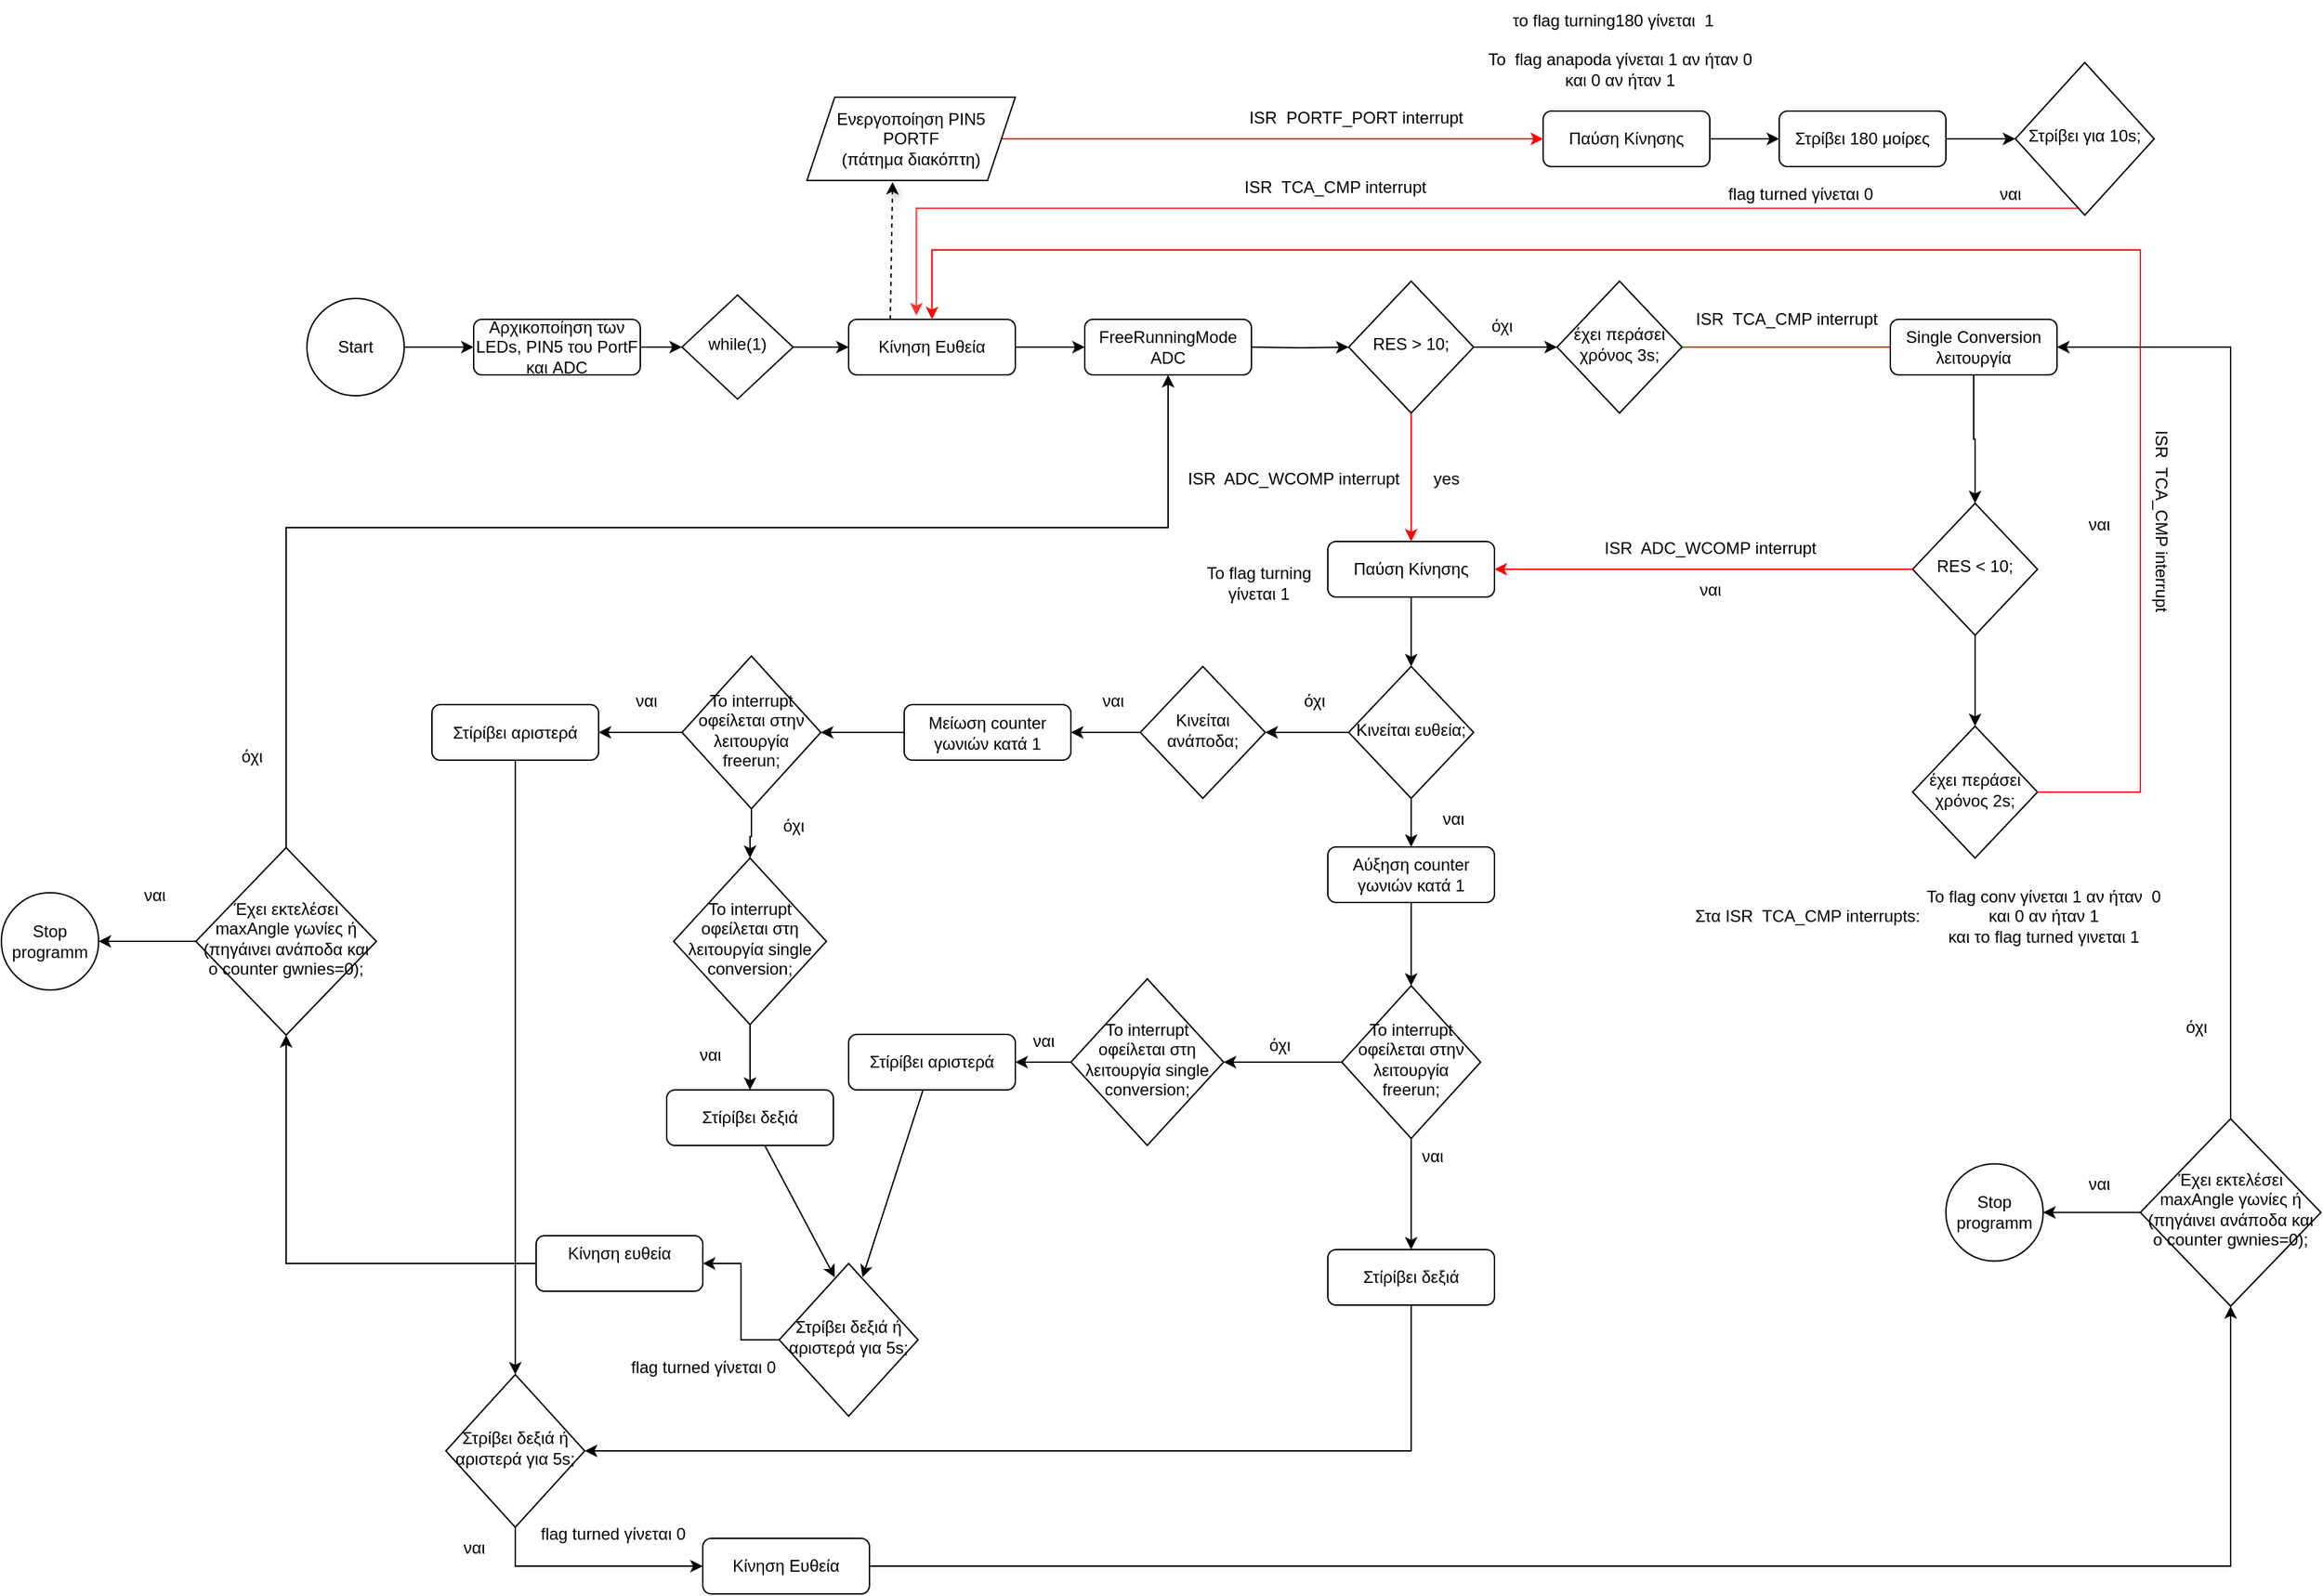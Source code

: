 <mxfile version="21.3.3" type="google">
  <diagram id="C5RBs43oDa-KdzZeNtuy" name="Page-1">
    <mxGraphModel grid="1" page="1" gridSize="10" guides="1" tooltips="1" connect="1" arrows="1" fold="1" pageScale="1" pageWidth="827" pageHeight="1169" math="0" shadow="0">
      <root>
        <mxCell id="WIyWlLk6GJQsqaUBKTNV-0" />
        <mxCell id="WIyWlLk6GJQsqaUBKTNV-1" parent="WIyWlLk6GJQsqaUBKTNV-0" />
        <mxCell id="C6LJLUUqIyaHrq4dWDmy-4" style="edgeStyle=orthogonalEdgeStyle;rounded=0;orthogonalLoop=1;jettySize=auto;html=1;exitX=1;exitY=0.5;exitDx=0;exitDy=0;" edge="1" parent="WIyWlLk6GJQsqaUBKTNV-1" source="WIyWlLk6GJQsqaUBKTNV-3" target="C6LJLUUqIyaHrq4dWDmy-2">
          <mxGeometry relative="1" as="geometry">
            <mxPoint x="330" y="100" as="targetPoint" />
          </mxGeometry>
        </mxCell>
        <mxCell id="WIyWlLk6GJQsqaUBKTNV-3" value="Αρχικοποίηση των LEDs, PIN5 του PortF και ADC" style="rounded=1;whiteSpace=wrap;html=1;fontSize=12;glass=0;strokeWidth=1;shadow=0;" vertex="1" parent="WIyWlLk6GJQsqaUBKTNV-1">
          <mxGeometry x="160" y="80" width="120" height="40" as="geometry" />
        </mxCell>
        <mxCell id="C6LJLUUqIyaHrq4dWDmy-26" value="" style="edgeStyle=orthogonalEdgeStyle;rounded=0;orthogonalLoop=1;jettySize=auto;html=1;" edge="1" parent="WIyWlLk6GJQsqaUBKTNV-1">
          <mxGeometry relative="1" as="geometry">
            <mxPoint x="550" y="100" as="sourcePoint" />
            <mxPoint x="600" y="100" as="targetPoint" />
          </mxGeometry>
        </mxCell>
        <mxCell id="13l5qrkYSoA4fVbRsCHJ-74" style="rounded=0;orthogonalLoop=1;jettySize=auto;html=1;exitX=0.25;exitY=0;exitDx=0;exitDy=0;entryX=0.411;entryY=1.018;entryDx=0;entryDy=0;entryPerimeter=0;shadow=1;dashed=1;" edge="1" parent="WIyWlLk6GJQsqaUBKTNV-1" source="flucwt-dqUH6lkM2mZYo-7" target="C6LJLUUqIyaHrq4dWDmy-20">
          <mxGeometry relative="1" as="geometry">
            <mxPoint x="660" y="80" as="sourcePoint" />
          </mxGeometry>
        </mxCell>
        <mxCell id="C6LJLUUqIyaHrq4dWDmy-1" style="edgeStyle=orthogonalEdgeStyle;rounded=0;orthogonalLoop=1;jettySize=auto;html=1;entryX=0;entryY=0.5;entryDx=0;entryDy=0;" edge="1" parent="WIyWlLk6GJQsqaUBKTNV-1" source="C6LJLUUqIyaHrq4dWDmy-0" target="WIyWlLk6GJQsqaUBKTNV-3">
          <mxGeometry relative="1" as="geometry" />
        </mxCell>
        <mxCell id="C6LJLUUqIyaHrq4dWDmy-0" value="Start" style="ellipse;whiteSpace=wrap;html=1;" vertex="1" parent="WIyWlLk6GJQsqaUBKTNV-1">
          <mxGeometry x="40" y="65" width="70" height="70" as="geometry" />
        </mxCell>
        <mxCell id="C6LJLUUqIyaHrq4dWDmy-11" value="" style="edgeStyle=orthogonalEdgeStyle;rounded=0;orthogonalLoop=1;jettySize=auto;html=1;" edge="1" parent="WIyWlLk6GJQsqaUBKTNV-1" source="C6LJLUUqIyaHrq4dWDmy-2">
          <mxGeometry relative="1" as="geometry">
            <mxPoint x="430" y="100" as="targetPoint" />
          </mxGeometry>
        </mxCell>
        <mxCell id="C6LJLUUqIyaHrq4dWDmy-2" value="while(1)" style="rhombus;whiteSpace=wrap;html=1;shadow=0;fontFamily=Helvetica;fontSize=12;align=center;strokeWidth=1;spacing=6;spacingTop=-4;" vertex="1" parent="WIyWlLk6GJQsqaUBKTNV-1">
          <mxGeometry x="310" y="62.5" width="80" height="75" as="geometry" />
        </mxCell>
        <mxCell id="13l5qrkYSoA4fVbRsCHJ-63" value="" style="edgeStyle=orthogonalEdgeStyle;rounded=0;orthogonalLoop=1;jettySize=auto;html=1;strokeColor=#FF0000;" edge="1" parent="WIyWlLk6GJQsqaUBKTNV-1" source="C6LJLUUqIyaHrq4dWDmy-12">
          <mxGeometry relative="1" as="geometry">
            <mxPoint x="1230" y="100" as="targetPoint" />
          </mxGeometry>
        </mxCell>
        <mxCell id="C6LJLUUqIyaHrq4dWDmy-12" value="έχει περάσει χρόνος 3s;" style="rhombus;whiteSpace=wrap;html=1;shadow=0;fontFamily=Helvetica;fontSize=12;align=center;strokeWidth=1;spacing=6;spacingTop=-4;" vertex="1" parent="WIyWlLk6GJQsqaUBKTNV-1">
          <mxGeometry x="940" y="52.5" width="90" height="95" as="geometry" />
        </mxCell>
        <mxCell id="13l5qrkYSoA4fVbRsCHJ-89" value="" style="edgeStyle=orthogonalEdgeStyle;rounded=0;orthogonalLoop=1;jettySize=auto;html=1;entryX=0;entryY=0.5;entryDx=0;entryDy=0;strokeColor=#FF0000;" edge="1" parent="WIyWlLk6GJQsqaUBKTNV-1" source="C6LJLUUqIyaHrq4dWDmy-20" target="13l5qrkYSoA4fVbRsCHJ-90">
          <mxGeometry relative="1" as="geometry">
            <mxPoint x="845" y="-50" as="targetPoint" />
          </mxGeometry>
        </mxCell>
        <mxCell id="C6LJLUUqIyaHrq4dWDmy-20" value="&lt;div&gt;Ενεργοποίηση PIN5&lt;/div&gt;&lt;div&gt;PΟRTF &lt;br&gt;&lt;/div&gt;&lt;div&gt;(πάτημα διακόπτη)&lt;br&gt;&lt;/div&gt;" style="shape=parallelogram;perimeter=parallelogramPerimeter;whiteSpace=wrap;html=1;fixedSize=1;" vertex="1" parent="WIyWlLk6GJQsqaUBKTNV-1">
          <mxGeometry x="400" y="-80" width="150" height="60" as="geometry" />
        </mxCell>
        <mxCell id="C6LJLUUqIyaHrq4dWDmy-29" value="" style="edgeStyle=orthogonalEdgeStyle;rounded=0;orthogonalLoop=1;jettySize=auto;html=1;" edge="1" parent="WIyWlLk6GJQsqaUBKTNV-1" target="C6LJLUUqIyaHrq4dWDmy-28">
          <mxGeometry relative="1" as="geometry">
            <mxPoint x="720" y="100" as="sourcePoint" />
          </mxGeometry>
        </mxCell>
        <mxCell id="C6LJLUUqIyaHrq4dWDmy-30" value="" style="edgeStyle=orthogonalEdgeStyle;rounded=0;orthogonalLoop=1;jettySize=auto;html=1;" edge="1" parent="WIyWlLk6GJQsqaUBKTNV-1" source="C6LJLUUqIyaHrq4dWDmy-28" target="C6LJLUUqIyaHrq4dWDmy-12">
          <mxGeometry relative="1" as="geometry" />
        </mxCell>
        <mxCell id="C6LJLUUqIyaHrq4dWDmy-36" value="" style="edgeStyle=orthogonalEdgeStyle;rounded=0;orthogonalLoop=1;jettySize=auto;html=1;strokeColor=#FF0000;" edge="1" parent="WIyWlLk6GJQsqaUBKTNV-1" source="C6LJLUUqIyaHrq4dWDmy-28" target="C6LJLUUqIyaHrq4dWDmy-35">
          <mxGeometry relative="1" as="geometry" />
        </mxCell>
        <mxCell id="C6LJLUUqIyaHrq4dWDmy-28" value="RES &amp;gt; 10;" style="rhombus;whiteSpace=wrap;html=1;shadow=0;fontFamily=Helvetica;fontSize=12;align=center;strokeWidth=1;spacing=6;spacingTop=-4;" vertex="1" parent="WIyWlLk6GJQsqaUBKTNV-1">
          <mxGeometry x="790" y="52.5" width="90" height="95" as="geometry" />
        </mxCell>
        <mxCell id="C6LJLUUqIyaHrq4dWDmy-31" value="όχι" style="text;html=1;align=center;verticalAlign=middle;resizable=0;points=[];autosize=1;strokeColor=none;fillColor=none;" vertex="1" parent="WIyWlLk6GJQsqaUBKTNV-1">
          <mxGeometry x="880" y="70" width="40" height="30" as="geometry" />
        </mxCell>
        <mxCell id="C6LJLUUqIyaHrq4dWDmy-39" value="" style="edgeStyle=orthogonalEdgeStyle;rounded=0;orthogonalLoop=1;jettySize=auto;html=1;" edge="1" parent="WIyWlLk6GJQsqaUBKTNV-1" source="C6LJLUUqIyaHrq4dWDmy-35" target="C6LJLUUqIyaHrq4dWDmy-38">
          <mxGeometry relative="1" as="geometry" />
        </mxCell>
        <mxCell id="C6LJLUUqIyaHrq4dWDmy-35" value="Παύση Κίνησης" style="rounded=1;whiteSpace=wrap;html=1;fontSize=12;glass=0;strokeWidth=1;shadow=0;" vertex="1" parent="WIyWlLk6GJQsqaUBKTNV-1">
          <mxGeometry x="775" y="240" width="120" height="40" as="geometry" />
        </mxCell>
        <mxCell id="C6LJLUUqIyaHrq4dWDmy-37" value="ISR&amp;nbsp; ADC_WCOMP interrupt" style="text;html=1;align=center;verticalAlign=middle;resizable=0;points=[];autosize=1;strokeColor=none;fillColor=none;" vertex="1" parent="WIyWlLk6GJQsqaUBKTNV-1">
          <mxGeometry x="660" y="180" width="180" height="30" as="geometry" />
        </mxCell>
        <mxCell id="C6LJLUUqIyaHrq4dWDmy-46" value="" style="edgeStyle=orthogonalEdgeStyle;rounded=0;orthogonalLoop=1;jettySize=auto;html=1;" edge="1" parent="WIyWlLk6GJQsqaUBKTNV-1" source="C6LJLUUqIyaHrq4dWDmy-38" target="C6LJLUUqIyaHrq4dWDmy-45">
          <mxGeometry relative="1" as="geometry" />
        </mxCell>
        <mxCell id="13l5qrkYSoA4fVbRsCHJ-51" value="" style="edgeStyle=orthogonalEdgeStyle;rounded=0;orthogonalLoop=1;jettySize=auto;html=1;" edge="1" parent="WIyWlLk6GJQsqaUBKTNV-1" source="C6LJLUUqIyaHrq4dWDmy-38" target="13l5qrkYSoA4fVbRsCHJ-41">
          <mxGeometry relative="1" as="geometry" />
        </mxCell>
        <mxCell id="C6LJLUUqIyaHrq4dWDmy-38" value="Κινείται ευθεία;" style="rhombus;whiteSpace=wrap;html=1;shadow=0;fontFamily=Helvetica;fontSize=12;align=center;strokeWidth=1;spacing=6;spacingTop=-4;" vertex="1" parent="WIyWlLk6GJQsqaUBKTNV-1">
          <mxGeometry x="790" y="330" width="90" height="95" as="geometry" />
        </mxCell>
        <mxCell id="13l5qrkYSoA4fVbRsCHJ-0" value="" style="edgeStyle=orthogonalEdgeStyle;rounded=0;orthogonalLoop=1;jettySize=auto;html=1;" edge="1" parent="WIyWlLk6GJQsqaUBKTNV-1" source="C6LJLUUqIyaHrq4dWDmy-45" target="C6LJLUUqIyaHrq4dWDmy-50">
          <mxGeometry relative="1" as="geometry" />
        </mxCell>
        <mxCell id="C6LJLUUqIyaHrq4dWDmy-45" value="Αύξηση counter γωνιών κατά 1" style="rounded=1;whiteSpace=wrap;html=1;fontSize=12;glass=0;strokeWidth=1;shadow=0;" vertex="1" parent="WIyWlLk6GJQsqaUBKTNV-1">
          <mxGeometry x="775" y="460" width="120" height="40" as="geometry" />
        </mxCell>
        <mxCell id="C6LJLUUqIyaHrq4dWDmy-49" value="ναι" style="text;html=1;align=center;verticalAlign=middle;resizable=0;points=[];autosize=1;strokeColor=none;fillColor=none;" vertex="1" parent="WIyWlLk6GJQsqaUBKTNV-1">
          <mxGeometry x="600" y="340" width="40" height="30" as="geometry" />
        </mxCell>
        <mxCell id="13l5qrkYSoA4fVbRsCHJ-2" value="" style="edgeStyle=orthogonalEdgeStyle;rounded=0;orthogonalLoop=1;jettySize=auto;html=1;" edge="1" parent="WIyWlLk6GJQsqaUBKTNV-1" source="C6LJLUUqIyaHrq4dWDmy-50" target="13l5qrkYSoA4fVbRsCHJ-1">
          <mxGeometry relative="1" as="geometry" />
        </mxCell>
        <mxCell id="13l5qrkYSoA4fVbRsCHJ-5" value="" style="edgeStyle=orthogonalEdgeStyle;rounded=0;orthogonalLoop=1;jettySize=auto;html=1;" edge="1" parent="WIyWlLk6GJQsqaUBKTNV-1" source="C6LJLUUqIyaHrq4dWDmy-50" target="13l5qrkYSoA4fVbRsCHJ-4">
          <mxGeometry relative="1" as="geometry" />
        </mxCell>
        <mxCell id="C6LJLUUqIyaHrq4dWDmy-50" value="To interrupt οφείλεται στην λειτουργία freerun;" style="rhombus;whiteSpace=wrap;html=1;shadow=0;fontFamily=Helvetica;fontSize=12;align=center;strokeWidth=1;spacing=6;spacingTop=-4;" vertex="1" parent="WIyWlLk6GJQsqaUBKTNV-1">
          <mxGeometry x="785" y="560" width="100" height="110" as="geometry" />
        </mxCell>
        <mxCell id="flucwt-dqUH6lkM2mZYo-15" style="edgeStyle=orthogonalEdgeStyle;rounded=0;orthogonalLoop=1;jettySize=auto;html=1;entryX=1;entryY=0.5;entryDx=0;entryDy=0;" edge="1" parent="WIyWlLk6GJQsqaUBKTNV-1" source="13l5qrkYSoA4fVbRsCHJ-1" target="13l5qrkYSoA4fVbRsCHJ-75">
          <mxGeometry relative="1" as="geometry">
            <Array as="points">
              <mxPoint x="835" y="895" />
            </Array>
          </mxGeometry>
        </mxCell>
        <mxCell id="13l5qrkYSoA4fVbRsCHJ-1" value="Στίρίβει δεξιά " style="rounded=1;whiteSpace=wrap;html=1;fontSize=12;glass=0;strokeWidth=1;shadow=0;" vertex="1" parent="WIyWlLk6GJQsqaUBKTNV-1">
          <mxGeometry x="775" y="750" width="120" height="40" as="geometry" />
        </mxCell>
        <mxCell id="13l5qrkYSoA4fVbRsCHJ-3" value="ναι" style="text;html=1;align=center;verticalAlign=middle;resizable=0;points=[];autosize=1;strokeColor=none;fillColor=none;" vertex="1" parent="WIyWlLk6GJQsqaUBKTNV-1">
          <mxGeometry x="830" y="668" width="40" height="30" as="geometry" />
        </mxCell>
        <mxCell id="13l5qrkYSoA4fVbRsCHJ-8" value="" style="edgeStyle=orthogonalEdgeStyle;rounded=0;orthogonalLoop=1;jettySize=auto;html=1;" edge="1" parent="WIyWlLk6GJQsqaUBKTNV-1" source="13l5qrkYSoA4fVbRsCHJ-4" target="13l5qrkYSoA4fVbRsCHJ-7">
          <mxGeometry relative="1" as="geometry" />
        </mxCell>
        <mxCell id="13l5qrkYSoA4fVbRsCHJ-4" value="Το interrupt οφείλεται στη λειτουργία single conversion;" style="rhombus;whiteSpace=wrap;html=1;shadow=0;fontFamily=Helvetica;fontSize=12;align=center;strokeWidth=1;spacing=6;spacingTop=-4;" vertex="1" parent="WIyWlLk6GJQsqaUBKTNV-1">
          <mxGeometry x="590" y="555" width="110" height="120" as="geometry" />
        </mxCell>
        <mxCell id="13l5qrkYSoA4fVbRsCHJ-6" value="όχι" style="text;html=1;align=center;verticalAlign=middle;resizable=0;points=[];autosize=1;strokeColor=none;fillColor=none;" vertex="1" parent="WIyWlLk6GJQsqaUBKTNV-1">
          <mxGeometry x="720" y="588" width="40" height="30" as="geometry" />
        </mxCell>
        <mxCell id="flucwt-dqUH6lkM2mZYo-2" style="rounded=0;orthogonalLoop=1;jettySize=auto;html=1;" edge="1" parent="WIyWlLk6GJQsqaUBKTNV-1" source="13l5qrkYSoA4fVbRsCHJ-7">
          <mxGeometry relative="1" as="geometry">
            <mxPoint x="440" y="770" as="targetPoint" />
          </mxGeometry>
        </mxCell>
        <mxCell id="13l5qrkYSoA4fVbRsCHJ-7" value="Στίρίβει αριστερά " style="rounded=1;whiteSpace=wrap;html=1;fontSize=12;glass=0;strokeWidth=1;shadow=0;" vertex="1" parent="WIyWlLk6GJQsqaUBKTNV-1">
          <mxGeometry x="430" y="595" width="120" height="40" as="geometry" />
        </mxCell>
        <mxCell id="13l5qrkYSoA4fVbRsCHJ-33" value="όχι" style="text;html=1;align=center;verticalAlign=middle;resizable=0;points=[];autosize=1;strokeColor=none;fillColor=none;" vertex="1" parent="WIyWlLk6GJQsqaUBKTNV-1">
          <mxGeometry x="370" y="430" width="40" height="30" as="geometry" />
        </mxCell>
        <mxCell id="13l5qrkYSoA4fVbRsCHJ-34" value="ναι" style="text;html=1;align=center;verticalAlign=middle;resizable=0;points=[];autosize=1;strokeColor=none;fillColor=none;" vertex="1" parent="WIyWlLk6GJQsqaUBKTNV-1">
          <mxGeometry x="310" y="595" width="40" height="30" as="geometry" />
        </mxCell>
        <mxCell id="13l5qrkYSoA4fVbRsCHJ-35" value="ναι" style="text;html=1;align=center;verticalAlign=middle;resizable=0;points=[];autosize=1;strokeColor=none;fillColor=none;" vertex="1" parent="WIyWlLk6GJQsqaUBKTNV-1">
          <mxGeometry x="550" y="585" width="40" height="30" as="geometry" />
        </mxCell>
        <mxCell id="13l5qrkYSoA4fVbRsCHJ-53" value="" style="edgeStyle=orthogonalEdgeStyle;rounded=0;orthogonalLoop=1;jettySize=auto;html=1;" edge="1" parent="WIyWlLk6GJQsqaUBKTNV-1" source="13l5qrkYSoA4fVbRsCHJ-41" target="13l5qrkYSoA4fVbRsCHJ-43">
          <mxGeometry relative="1" as="geometry" />
        </mxCell>
        <mxCell id="13l5qrkYSoA4fVbRsCHJ-41" value="Κινείται ανάποδα;" style="rhombus;whiteSpace=wrap;html=1;shadow=0;fontFamily=Helvetica;fontSize=12;align=center;strokeWidth=1;spacing=6;spacingTop=-4;" vertex="1" parent="WIyWlLk6GJQsqaUBKTNV-1">
          <mxGeometry x="640" y="330" width="90" height="95" as="geometry" />
        </mxCell>
        <mxCell id="13l5qrkYSoA4fVbRsCHJ-42" value="όχι" style="text;html=1;align=center;verticalAlign=middle;resizable=0;points=[];autosize=1;strokeColor=none;fillColor=none;" vertex="1" parent="WIyWlLk6GJQsqaUBKTNV-1">
          <mxGeometry x="745" y="340" width="40" height="30" as="geometry" />
        </mxCell>
        <mxCell id="13l5qrkYSoA4fVbRsCHJ-54" value="" style="edgeStyle=orthogonalEdgeStyle;rounded=0;orthogonalLoop=1;jettySize=auto;html=1;" edge="1" parent="WIyWlLk6GJQsqaUBKTNV-1" source="13l5qrkYSoA4fVbRsCHJ-43" target="13l5qrkYSoA4fVbRsCHJ-44">
          <mxGeometry relative="1" as="geometry" />
        </mxCell>
        <mxCell id="13l5qrkYSoA4fVbRsCHJ-43" value="Μείωση counter γωνιών κατά 1" style="rounded=1;whiteSpace=wrap;html=1;fontSize=12;glass=0;strokeWidth=1;shadow=0;" vertex="1" parent="WIyWlLk6GJQsqaUBKTNV-1">
          <mxGeometry x="470" y="357.5" width="120" height="40" as="geometry" />
        </mxCell>
        <mxCell id="13l5qrkYSoA4fVbRsCHJ-55" value="" style="edgeStyle=orthogonalEdgeStyle;rounded=0;orthogonalLoop=1;jettySize=auto;html=1;" edge="1" parent="WIyWlLk6GJQsqaUBKTNV-1" source="13l5qrkYSoA4fVbRsCHJ-44" target="13l5qrkYSoA4fVbRsCHJ-46">
          <mxGeometry relative="1" as="geometry" />
        </mxCell>
        <mxCell id="13l5qrkYSoA4fVbRsCHJ-57" value="" style="edgeStyle=orthogonalEdgeStyle;rounded=0;orthogonalLoop=1;jettySize=auto;html=1;" edge="1" parent="WIyWlLk6GJQsqaUBKTNV-1" source="13l5qrkYSoA4fVbRsCHJ-44" target="13l5qrkYSoA4fVbRsCHJ-45">
          <mxGeometry relative="1" as="geometry" />
        </mxCell>
        <mxCell id="13l5qrkYSoA4fVbRsCHJ-44" value="To interrupt οφείλεται στην λειτουργία freerun;" style="rhombus;whiteSpace=wrap;html=1;shadow=0;fontFamily=Helvetica;fontSize=12;align=center;strokeWidth=1;spacing=6;spacingTop=-4;" vertex="1" parent="WIyWlLk6GJQsqaUBKTNV-1">
          <mxGeometry x="310" y="322.5" width="100" height="110" as="geometry" />
        </mxCell>
        <mxCell id="flucwt-dqUH6lkM2mZYo-9" style="edgeStyle=orthogonalEdgeStyle;rounded=0;orthogonalLoop=1;jettySize=auto;html=1;entryX=0.5;entryY=0;entryDx=0;entryDy=0;" edge="1" parent="WIyWlLk6GJQsqaUBKTNV-1" source="13l5qrkYSoA4fVbRsCHJ-45" target="13l5qrkYSoA4fVbRsCHJ-75">
          <mxGeometry relative="1" as="geometry">
            <mxPoint x="190" y="770" as="targetPoint" />
          </mxGeometry>
        </mxCell>
        <mxCell id="13l5qrkYSoA4fVbRsCHJ-45" value="Στίρίβει αριστερά " style="rounded=1;whiteSpace=wrap;html=1;fontSize=12;glass=0;strokeWidth=1;shadow=0;" vertex="1" parent="WIyWlLk6GJQsqaUBKTNV-1">
          <mxGeometry x="130" y="357.5" width="120" height="40" as="geometry" />
        </mxCell>
        <mxCell id="13l5qrkYSoA4fVbRsCHJ-56" value="" style="edgeStyle=orthogonalEdgeStyle;rounded=0;orthogonalLoop=1;jettySize=auto;html=1;" edge="1" parent="WIyWlLk6GJQsqaUBKTNV-1" source="13l5qrkYSoA4fVbRsCHJ-46" target="13l5qrkYSoA4fVbRsCHJ-47">
          <mxGeometry relative="1" as="geometry" />
        </mxCell>
        <mxCell id="13l5qrkYSoA4fVbRsCHJ-46" value="Το interrupt οφείλεται στη λειτουργία single conversion;" style="rhombus;whiteSpace=wrap;html=1;shadow=0;fontFamily=Helvetica;fontSize=12;align=center;strokeWidth=1;spacing=6;spacingTop=-4;" vertex="1" parent="WIyWlLk6GJQsqaUBKTNV-1">
          <mxGeometry x="304" y="468" width="110" height="120" as="geometry" />
        </mxCell>
        <mxCell id="13l5qrkYSoA4fVbRsCHJ-79" value="" style="rounded=0;orthogonalLoop=1;jettySize=auto;html=1;" edge="1" parent="WIyWlLk6GJQsqaUBKTNV-1" source="13l5qrkYSoA4fVbRsCHJ-47">
          <mxGeometry relative="1" as="geometry">
            <mxPoint x="420" y="770" as="targetPoint" />
          </mxGeometry>
        </mxCell>
        <mxCell id="13l5qrkYSoA4fVbRsCHJ-47" value="Στίρίβει δεξιά " style="rounded=1;whiteSpace=wrap;html=1;fontSize=12;glass=0;strokeWidth=1;shadow=0;" vertex="1" parent="WIyWlLk6GJQsqaUBKTNV-1">
          <mxGeometry x="299" y="635" width="120" height="40" as="geometry" />
        </mxCell>
        <mxCell id="13l5qrkYSoA4fVbRsCHJ-58" value="ναι" style="text;html=1;align=center;verticalAlign=middle;resizable=0;points=[];autosize=1;strokeColor=none;fillColor=none;" vertex="1" parent="WIyWlLk6GJQsqaUBKTNV-1">
          <mxGeometry x="264" y="340" width="40" height="30" as="geometry" />
        </mxCell>
        <mxCell id="13l5qrkYSoA4fVbRsCHJ-59" value="ναι" style="text;html=1;align=center;verticalAlign=middle;resizable=0;points=[];autosize=1;strokeColor=none;fillColor=none;" vertex="1" parent="WIyWlLk6GJQsqaUBKTNV-1">
          <mxGeometry x="845" y="425" width="40" height="30" as="geometry" />
        </mxCell>
        <mxCell id="13l5qrkYSoA4fVbRsCHJ-60" value="ISR&amp;nbsp; TCA_CMP interrupt" style="text;html=1;align=center;verticalAlign=middle;resizable=0;points=[];autosize=1;strokeColor=none;fillColor=none;" vertex="1" parent="WIyWlLk6GJQsqaUBKTNV-1">
          <mxGeometry x="1030" y="65" width="150" height="30" as="geometry" />
        </mxCell>
        <mxCell id="13l5qrkYSoA4fVbRsCHJ-66" value="" style="edgeStyle=orthogonalEdgeStyle;rounded=0;orthogonalLoop=1;jettySize=auto;html=1;" edge="1" parent="WIyWlLk6GJQsqaUBKTNV-1" source="13l5qrkYSoA4fVbRsCHJ-64" target="13l5qrkYSoA4fVbRsCHJ-65">
          <mxGeometry relative="1" as="geometry" />
        </mxCell>
        <mxCell id="13l5qrkYSoA4fVbRsCHJ-64" value="Single Conversion λειτουργία" style="rounded=1;whiteSpace=wrap;html=1;fontSize=12;glass=0;strokeWidth=1;shadow=0;" vertex="1" parent="WIyWlLk6GJQsqaUBKTNV-1">
          <mxGeometry x="1180" y="80" width="120" height="40" as="geometry" />
        </mxCell>
        <mxCell id="13l5qrkYSoA4fVbRsCHJ-67" style="edgeStyle=orthogonalEdgeStyle;rounded=0;orthogonalLoop=1;jettySize=auto;html=1;entryX=1;entryY=0.5;entryDx=0;entryDy=0;strokeColor=#FF0000;" edge="1" parent="WIyWlLk6GJQsqaUBKTNV-1" source="13l5qrkYSoA4fVbRsCHJ-65" target="C6LJLUUqIyaHrq4dWDmy-35">
          <mxGeometry relative="1" as="geometry" />
        </mxCell>
        <mxCell id="13l5qrkYSoA4fVbRsCHJ-84" style="edgeStyle=orthogonalEdgeStyle;rounded=0;orthogonalLoop=1;jettySize=auto;html=1;entryX=0.5;entryY=0;entryDx=0;entryDy=0;" edge="1" parent="WIyWlLk6GJQsqaUBKTNV-1" source="13l5qrkYSoA4fVbRsCHJ-65" target="13l5qrkYSoA4fVbRsCHJ-85">
          <mxGeometry relative="1" as="geometry">
            <mxPoint x="1241" y="400" as="targetPoint" />
          </mxGeometry>
        </mxCell>
        <mxCell id="13l5qrkYSoA4fVbRsCHJ-65" value="RES &amp;lt; 10;" style="rhombus;whiteSpace=wrap;html=1;shadow=0;fontFamily=Helvetica;fontSize=12;align=center;strokeWidth=1;spacing=6;spacingTop=-4;" vertex="1" parent="WIyWlLk6GJQsqaUBKTNV-1">
          <mxGeometry x="1196" y="212.5" width="90" height="95" as="geometry" />
        </mxCell>
        <mxCell id="13l5qrkYSoA4fVbRsCHJ-68" value="ISR&amp;nbsp; ADC_WCOMP interrupt" style="text;html=1;align=center;verticalAlign=middle;resizable=0;points=[];autosize=1;strokeColor=none;fillColor=none;" vertex="1" parent="WIyWlLk6GJQsqaUBKTNV-1">
          <mxGeometry x="960" y="230" width="180" height="30" as="geometry" />
        </mxCell>
        <mxCell id="13l5qrkYSoA4fVbRsCHJ-69" value="ναι" style="text;html=1;align=center;verticalAlign=middle;resizable=0;points=[];autosize=1;strokeColor=none;fillColor=none;" vertex="1" parent="WIyWlLk6GJQsqaUBKTNV-1">
          <mxGeometry x="1030" y="260" width="40" height="30" as="geometry" />
        </mxCell>
        <mxCell id="13l5qrkYSoA4fVbRsCHJ-70" value="yes" style="text;html=1;align=center;verticalAlign=middle;resizable=0;points=[];autosize=1;strokeColor=none;fillColor=none;" vertex="1" parent="WIyWlLk6GJQsqaUBKTNV-1">
          <mxGeometry x="840" y="180" width="40" height="30" as="geometry" />
        </mxCell>
        <mxCell id="13l5qrkYSoA4fVbRsCHJ-71" value="ναι" style="text;html=1;align=center;verticalAlign=middle;resizable=0;points=[];autosize=1;strokeColor=none;fillColor=none;" vertex="1" parent="WIyWlLk6GJQsqaUBKTNV-1">
          <mxGeometry x="1310" y="212.5" width="40" height="30" as="geometry" />
        </mxCell>
        <mxCell id="flucwt-dqUH6lkM2mZYo-21" style="edgeStyle=orthogonalEdgeStyle;rounded=0;orthogonalLoop=1;jettySize=auto;html=1;exitX=0.5;exitY=1;exitDx=0;exitDy=0;entryX=0;entryY=0.5;entryDx=0;entryDy=0;" edge="1" parent="WIyWlLk6GJQsqaUBKTNV-1" source="13l5qrkYSoA4fVbRsCHJ-75" target="flucwt-dqUH6lkM2mZYo-19">
          <mxGeometry relative="1" as="geometry" />
        </mxCell>
        <mxCell id="13l5qrkYSoA4fVbRsCHJ-75" value="Στρίβει δεξιά ή αριστερά για 5s;" style="rhombus;whiteSpace=wrap;html=1;shadow=0;fontFamily=Helvetica;fontSize=12;align=center;strokeWidth=1;spacing=6;spacingTop=-4;" vertex="1" parent="WIyWlLk6GJQsqaUBKTNV-1">
          <mxGeometry x="140" y="840" width="100" height="110" as="geometry" />
        </mxCell>
        <mxCell id="13l5qrkYSoA4fVbRsCHJ-86" style="edgeStyle=orthogonalEdgeStyle;rounded=0;orthogonalLoop=1;jettySize=auto;html=1;exitX=1;exitY=0.5;exitDx=0;exitDy=0;entryX=0.5;entryY=0;entryDx=0;entryDy=0;strokeColor=#FF0000;" edge="1" parent="WIyWlLk6GJQsqaUBKTNV-1" source="13l5qrkYSoA4fVbRsCHJ-85">
          <mxGeometry relative="1" as="geometry">
            <Array as="points">
              <mxPoint x="1360" y="421" />
              <mxPoint x="1360" y="30" />
              <mxPoint x="490" y="30" />
            </Array>
            <mxPoint x="490" y="80" as="targetPoint" />
          </mxGeometry>
        </mxCell>
        <mxCell id="13l5qrkYSoA4fVbRsCHJ-85" value="έχει περάσει χρόνος 2s;" style="rhombus;whiteSpace=wrap;html=1;shadow=0;fontFamily=Helvetica;fontSize=12;align=center;strokeWidth=1;spacing=6;spacingTop=-4;" vertex="1" parent="WIyWlLk6GJQsqaUBKTNV-1">
          <mxGeometry x="1196" y="373" width="90" height="95" as="geometry" />
        </mxCell>
        <mxCell id="13l5qrkYSoA4fVbRsCHJ-87" value="ISR&amp;nbsp; TCA_CMP interrupt" style="text;html=1;align=center;verticalAlign=middle;resizable=0;points=[];autosize=1;strokeColor=none;fillColor=none;rotation=90;" vertex="1" parent="WIyWlLk6GJQsqaUBKTNV-1">
          <mxGeometry x="1300" y="210" width="150" height="30" as="geometry" />
        </mxCell>
        <mxCell id="13l5qrkYSoA4fVbRsCHJ-93" style="edgeStyle=orthogonalEdgeStyle;rounded=0;orthogonalLoop=1;jettySize=auto;html=1;entryX=0;entryY=0.5;entryDx=0;entryDy=0;" edge="1" parent="WIyWlLk6GJQsqaUBKTNV-1" source="13l5qrkYSoA4fVbRsCHJ-90" target="13l5qrkYSoA4fVbRsCHJ-94">
          <mxGeometry relative="1" as="geometry">
            <mxPoint x="1200" y="-50" as="targetPoint" />
          </mxGeometry>
        </mxCell>
        <mxCell id="13l5qrkYSoA4fVbRsCHJ-90" value="Παύση Κίνησης" style="rounded=1;whiteSpace=wrap;html=1;fontSize=12;glass=0;strokeWidth=1;shadow=0;" vertex="1" parent="WIyWlLk6GJQsqaUBKTNV-1">
          <mxGeometry x="930" y="-70" width="120" height="40" as="geometry" />
        </mxCell>
        <mxCell id="13l5qrkYSoA4fVbRsCHJ-91" value="ISR&amp;nbsp; PORTF_PORT interrupt" style="text;html=1;align=center;verticalAlign=middle;resizable=0;points=[];autosize=1;strokeColor=none;fillColor=none;" vertex="1" parent="WIyWlLk6GJQsqaUBKTNV-1">
          <mxGeometry x="705" y="-80" width="180" height="30" as="geometry" />
        </mxCell>
        <mxCell id="13l5qrkYSoA4fVbRsCHJ-95" style="edgeStyle=orthogonalEdgeStyle;rounded=0;orthogonalLoop=1;jettySize=auto;html=1;entryX=0;entryY=0.5;entryDx=0;entryDy=0;" edge="1" parent="WIyWlLk6GJQsqaUBKTNV-1" source="13l5qrkYSoA4fVbRsCHJ-94" target="13l5qrkYSoA4fVbRsCHJ-96">
          <mxGeometry relative="1" as="geometry">
            <mxPoint x="1280" y="-50" as="targetPoint" />
          </mxGeometry>
        </mxCell>
        <mxCell id="13l5qrkYSoA4fVbRsCHJ-94" value="Στρίβει 180 μοίρες" style="rounded=1;whiteSpace=wrap;html=1;fontSize=12;glass=0;strokeWidth=1;shadow=0;" vertex="1" parent="WIyWlLk6GJQsqaUBKTNV-1">
          <mxGeometry x="1100" y="-70" width="120" height="40" as="geometry" />
        </mxCell>
        <mxCell id="13l5qrkYSoA4fVbRsCHJ-97" style="edgeStyle=orthogonalEdgeStyle;rounded=0;orthogonalLoop=1;jettySize=auto;html=1;entryX=0.406;entryY=-0.069;entryDx=0;entryDy=0;entryPerimeter=0;fillColor=#FF3333;strokeColor=#FF3333;" edge="1" parent="WIyWlLk6GJQsqaUBKTNV-1" source="13l5qrkYSoA4fVbRsCHJ-96" target="flucwt-dqUH6lkM2mZYo-7">
          <mxGeometry relative="1" as="geometry">
            <Array as="points">
              <mxPoint x="479" />
            </Array>
            <mxPoint x="690" y="50" as="targetPoint" />
          </mxGeometry>
        </mxCell>
        <mxCell id="13l5qrkYSoA4fVbRsCHJ-96" value="Στρίβει για 10s;" style="rhombus;whiteSpace=wrap;html=1;shadow=0;fontFamily=Helvetica;fontSize=12;align=center;strokeWidth=1;spacing=6;spacingTop=-4;" vertex="1" parent="WIyWlLk6GJQsqaUBKTNV-1">
          <mxGeometry x="1270" y="-105" width="100" height="110" as="geometry" />
        </mxCell>
        <mxCell id="13l5qrkYSoA4fVbRsCHJ-99" value="ναι" style="text;html=1;align=center;verticalAlign=middle;resizable=0;points=[];autosize=1;strokeColor=none;fillColor=none;" vertex="1" parent="WIyWlLk6GJQsqaUBKTNV-1">
          <mxGeometry x="1246" y="-25" width="40" height="30" as="geometry" />
        </mxCell>
        <mxCell id="flucwt-dqUH6lkM2mZYo-14" style="edgeStyle=orthogonalEdgeStyle;rounded=0;orthogonalLoop=1;jettySize=auto;html=1;entryX=1;entryY=0.5;entryDx=0;entryDy=0;" edge="1" parent="WIyWlLk6GJQsqaUBKTNV-1" source="flucwt-dqUH6lkM2mZYo-0" target="flucwt-dqUH6lkM2mZYo-13">
          <mxGeometry relative="1" as="geometry" />
        </mxCell>
        <mxCell id="flucwt-dqUH6lkM2mZYo-0" value="Στρίβει δεξιά ή αριστερά για 5s;" style="rhombus;whiteSpace=wrap;html=1;shadow=0;fontFamily=Helvetica;fontSize=12;align=center;strokeWidth=1;spacing=6;spacingTop=-4;" vertex="1" parent="WIyWlLk6GJQsqaUBKTNV-1">
          <mxGeometry x="380" y="760" width="100" height="110" as="geometry" />
        </mxCell>
        <mxCell id="flucwt-dqUH6lkM2mZYo-6" value="FreeRunningMode ADC" style="rounded=1;whiteSpace=wrap;html=1;fontSize=12;glass=0;strokeWidth=1;shadow=0;" vertex="1" parent="WIyWlLk6GJQsqaUBKTNV-1">
          <mxGeometry x="600" y="80" width="120" height="40" as="geometry" />
        </mxCell>
        <mxCell id="flucwt-dqUH6lkM2mZYo-7" value="Κίνηση Ευθεία" style="rounded=1;whiteSpace=wrap;html=1;fontSize=12;glass=0;strokeWidth=1;shadow=0;" vertex="1" parent="WIyWlLk6GJQsqaUBKTNV-1">
          <mxGeometry x="430" y="80" width="120" height="40" as="geometry" />
        </mxCell>
        <mxCell id="flucwt-dqUH6lkM2mZYo-33" style="edgeStyle=orthogonalEdgeStyle;rounded=0;orthogonalLoop=1;jettySize=auto;html=1;entryX=0.5;entryY=1;entryDx=0;entryDy=0;" edge="1" parent="WIyWlLk6GJQsqaUBKTNV-1" source="flucwt-dqUH6lkM2mZYo-13" target="flucwt-dqUH6lkM2mZYo-23">
          <mxGeometry relative="1" as="geometry" />
        </mxCell>
        <mxCell id="flucwt-dqUH6lkM2mZYo-13" value="&lt;div&gt;Κίνηση ευθεία&lt;/div&gt;&lt;div&gt;&lt;br&gt;&lt;/div&gt;" style="rounded=1;whiteSpace=wrap;html=1;fontSize=12;glass=0;strokeWidth=1;shadow=0;" vertex="1" parent="WIyWlLk6GJQsqaUBKTNV-1">
          <mxGeometry x="205" y="740" width="120" height="40" as="geometry" />
        </mxCell>
        <mxCell id="flucwt-dqUH6lkM2mZYo-18" value="ναι" style="text;html=1;align=center;verticalAlign=middle;resizable=0;points=[];autosize=1;strokeColor=none;fillColor=none;" vertex="1" parent="WIyWlLk6GJQsqaUBKTNV-1">
          <mxGeometry x="140" y="950" width="40" height="30" as="geometry" />
        </mxCell>
        <mxCell id="flucwt-dqUH6lkM2mZYo-45" style="edgeStyle=orthogonalEdgeStyle;rounded=0;orthogonalLoop=1;jettySize=auto;html=1;entryX=0.5;entryY=1;entryDx=0;entryDy=0;" edge="1" parent="WIyWlLk6GJQsqaUBKTNV-1" source="flucwt-dqUH6lkM2mZYo-19" target="flucwt-dqUH6lkM2mZYo-41">
          <mxGeometry relative="1" as="geometry" />
        </mxCell>
        <mxCell id="flucwt-dqUH6lkM2mZYo-19" value="Κίνηση Ευθεία" style="rounded=1;whiteSpace=wrap;html=1;fontSize=12;glass=0;strokeWidth=1;shadow=0;" vertex="1" parent="WIyWlLk6GJQsqaUBKTNV-1">
          <mxGeometry x="325" y="958" width="120" height="40" as="geometry" />
        </mxCell>
        <mxCell id="flucwt-dqUH6lkM2mZYo-27" value="" style="edgeStyle=orthogonalEdgeStyle;rounded=0;orthogonalLoop=1;jettySize=auto;html=1;" edge="1" parent="WIyWlLk6GJQsqaUBKTNV-1" source="flucwt-dqUH6lkM2mZYo-23" target="flucwt-dqUH6lkM2mZYo-26">
          <mxGeometry relative="1" as="geometry" />
        </mxCell>
        <mxCell id="flucwt-dqUH6lkM2mZYo-36" style="edgeStyle=orthogonalEdgeStyle;rounded=0;orthogonalLoop=1;jettySize=auto;html=1;entryX=0.5;entryY=1;entryDx=0;entryDy=0;" edge="1" parent="WIyWlLk6GJQsqaUBKTNV-1" source="flucwt-dqUH6lkM2mZYo-23" target="flucwt-dqUH6lkM2mZYo-6">
          <mxGeometry relative="1" as="geometry">
            <Array as="points">
              <mxPoint x="25" y="230" />
              <mxPoint x="660" y="230" />
            </Array>
          </mxGeometry>
        </mxCell>
        <mxCell id="flucwt-dqUH6lkM2mZYo-23" value="Έχει εκτελέσει maxAngle γωνίες ή (πηγάινει ανάποδα και ο counter gwnies=0);" style="rhombus;whiteSpace=wrap;html=1;shadow=0;fontFamily=Helvetica;fontSize=12;align=center;strokeWidth=1;spacing=6;spacingTop=-4;" vertex="1" parent="WIyWlLk6GJQsqaUBKTNV-1">
          <mxGeometry x="-40" y="460.5" width="130" height="135" as="geometry" />
        </mxCell>
        <mxCell id="flucwt-dqUH6lkM2mZYo-26" value="Stop programm" style="ellipse;whiteSpace=wrap;html=1;" vertex="1" parent="WIyWlLk6GJQsqaUBKTNV-1">
          <mxGeometry x="-180" y="493" width="70" height="70" as="geometry" />
        </mxCell>
        <mxCell id="flucwt-dqUH6lkM2mZYo-28" value="ναι" style="text;html=1;align=center;verticalAlign=middle;resizable=0;points=[];autosize=1;strokeColor=none;fillColor=none;" vertex="1" parent="WIyWlLk6GJQsqaUBKTNV-1">
          <mxGeometry x="-90" y="480" width="40" height="30" as="geometry" />
        </mxCell>
        <mxCell id="flucwt-dqUH6lkM2mZYo-37" value="όχι" style="text;html=1;align=center;verticalAlign=middle;resizable=0;points=[];autosize=1;strokeColor=none;fillColor=none;" vertex="1" parent="WIyWlLk6GJQsqaUBKTNV-1">
          <mxGeometry x="-20" y="380" width="40" height="30" as="geometry" />
        </mxCell>
        <mxCell id="flucwt-dqUH6lkM2mZYo-40" value="" style="edgeStyle=orthogonalEdgeStyle;rounded=0;orthogonalLoop=1;jettySize=auto;html=1;" edge="1" parent="WIyWlLk6GJQsqaUBKTNV-1" source="flucwt-dqUH6lkM2mZYo-41" target="flucwt-dqUH6lkM2mZYo-42">
          <mxGeometry relative="1" as="geometry" />
        </mxCell>
        <mxCell id="flucwt-dqUH6lkM2mZYo-46" style="edgeStyle=orthogonalEdgeStyle;rounded=0;orthogonalLoop=1;jettySize=auto;html=1;exitX=0.5;exitY=0;exitDx=0;exitDy=0;entryX=1;entryY=0.5;entryDx=0;entryDy=0;" edge="1" parent="WIyWlLk6GJQsqaUBKTNV-1" source="flucwt-dqUH6lkM2mZYo-41" target="13l5qrkYSoA4fVbRsCHJ-64">
          <mxGeometry relative="1" as="geometry" />
        </mxCell>
        <mxCell id="flucwt-dqUH6lkM2mZYo-41" value="Έχει εκτελέσει maxAngle γωνίες ή (πηγάινει ανάποδα και ο counter gwnies=0);" style="rhombus;whiteSpace=wrap;html=1;shadow=0;fontFamily=Helvetica;fontSize=12;align=center;strokeWidth=1;spacing=6;spacingTop=-4;" vertex="1" parent="WIyWlLk6GJQsqaUBKTNV-1">
          <mxGeometry x="1360" y="655.75" width="130" height="135" as="geometry" />
        </mxCell>
        <mxCell id="flucwt-dqUH6lkM2mZYo-42" value="Stop programm" style="ellipse;whiteSpace=wrap;html=1;" vertex="1" parent="WIyWlLk6GJQsqaUBKTNV-1">
          <mxGeometry x="1220" y="688.25" width="70" height="70" as="geometry" />
        </mxCell>
        <mxCell id="flucwt-dqUH6lkM2mZYo-43" value="ναι" style="text;html=1;align=center;verticalAlign=middle;resizable=0;points=[];autosize=1;strokeColor=none;fillColor=none;" vertex="1" parent="WIyWlLk6GJQsqaUBKTNV-1">
          <mxGeometry x="1310" y="688.25" width="40" height="30" as="geometry" />
        </mxCell>
        <mxCell id="flucwt-dqUH6lkM2mZYo-44" value="όχι" style="text;html=1;align=center;verticalAlign=middle;resizable=0;points=[];autosize=1;strokeColor=none;fillColor=none;" vertex="1" parent="WIyWlLk6GJQsqaUBKTNV-1">
          <mxGeometry x="1380" y="575.25" width="40" height="30" as="geometry" />
        </mxCell>
        <mxCell id="flucwt-dqUH6lkM2mZYo-47" value="To&amp;nbsp; flag anapoda γίνεται 1 αν ήταν 0 &lt;br&gt;και 0 αν ήταν 1" style="text;html=1;align=center;verticalAlign=middle;resizable=0;points=[];autosize=1;strokeColor=none;fillColor=none;" vertex="1" parent="WIyWlLk6GJQsqaUBKTNV-1">
          <mxGeometry x="880" y="-120" width="210" height="40" as="geometry" />
        </mxCell>
        <mxCell id="flucwt-dqUH6lkM2mZYo-48" value="To flag conv γίνεται 1 αν ήταν&amp;nbsp; 0 &lt;br&gt;&lt;div&gt;και 0 αν ήταν 1&lt;/div&gt;&lt;div&gt;και το flag turned γινεται 1&lt;br&gt;&lt;/div&gt;" style="text;html=1;align=center;verticalAlign=middle;resizable=0;points=[];autosize=1;strokeColor=none;fillColor=none;" vertex="1" parent="WIyWlLk6GJQsqaUBKTNV-1">
          <mxGeometry x="1195" y="480" width="190" height="60" as="geometry" />
        </mxCell>
        <mxCell id="flucwt-dqUH6lkM2mZYo-49" value="ISR&amp;nbsp; TCA_CMP interrupt" style="text;html=1;align=center;verticalAlign=middle;resizable=0;points=[];autosize=1;strokeColor=none;fillColor=none;" vertex="1" parent="WIyWlLk6GJQsqaUBKTNV-1">
          <mxGeometry x="705" y="-30" width="150" height="30" as="geometry" />
        </mxCell>
        <mxCell id="flucwt-dqUH6lkM2mZYo-50" value="Στα ISR&amp;nbsp; TCA_CMP interrupts:" style="text;html=1;align=center;verticalAlign=middle;resizable=0;points=[];autosize=1;strokeColor=none;fillColor=none;" vertex="1" parent="WIyWlLk6GJQsqaUBKTNV-1">
          <mxGeometry x="1030" y="495" width="180" height="30" as="geometry" />
        </mxCell>
        <mxCell id="flucwt-dqUH6lkM2mZYo-51" value="&lt;div&gt;To flag turning &lt;br&gt;&lt;/div&gt;&lt;div&gt;γίνεται 1&lt;br&gt;&lt;/div&gt;" style="text;html=1;align=center;verticalAlign=middle;resizable=0;points=[];autosize=1;strokeColor=none;fillColor=none;" vertex="1" parent="WIyWlLk6GJQsqaUBKTNV-1">
          <mxGeometry x="675" y="250" width="100" height="40" as="geometry" />
        </mxCell>
        <mxCell id="flucwt-dqUH6lkM2mZYo-53" value="το flag turning180 γίνεται&amp;nbsp; 1" style="text;html=1;align=center;verticalAlign=middle;resizable=0;points=[];autosize=1;strokeColor=none;fillColor=none;" vertex="1" parent="WIyWlLk6GJQsqaUBKTNV-1">
          <mxGeometry x="895" y="-150" width="170" height="30" as="geometry" />
        </mxCell>
        <mxCell id="flucwt-dqUH6lkM2mZYo-54" value="flag turned γίνεται 0" style="text;html=1;align=center;verticalAlign=middle;resizable=0;points=[];autosize=1;strokeColor=none;fillColor=none;" vertex="1" parent="WIyWlLk6GJQsqaUBKTNV-1">
          <mxGeometry x="1050" y="-25" width="130" height="30" as="geometry" />
        </mxCell>
        <mxCell id="flucwt-dqUH6lkM2mZYo-56" value="flag turned γίνεται 0" style="text;html=1;align=center;verticalAlign=middle;resizable=0;points=[];autosize=1;strokeColor=none;fillColor=none;" vertex="1" parent="WIyWlLk6GJQsqaUBKTNV-1">
          <mxGeometry x="195" y="940" width="130" height="30" as="geometry" />
        </mxCell>
        <mxCell id="flucwt-dqUH6lkM2mZYo-57" value="flag turned γίνεται 0" style="text;html=1;align=center;verticalAlign=middle;resizable=0;points=[];autosize=1;strokeColor=none;fillColor=none;" vertex="1" parent="WIyWlLk6GJQsqaUBKTNV-1">
          <mxGeometry x="260" y="820" width="130" height="30" as="geometry" />
        </mxCell>
      </root>
    </mxGraphModel>
  </diagram>
</mxfile>
